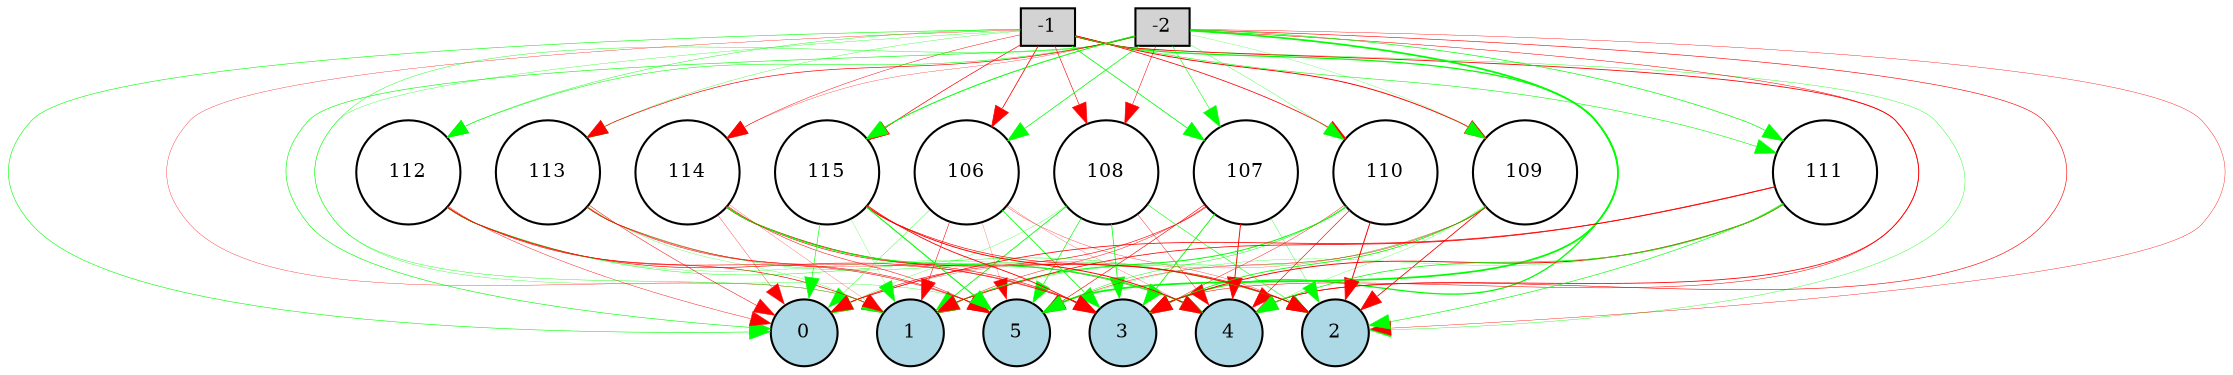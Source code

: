 digraph {
	node [fontsize=9 height=0.2 shape=circle width=0.2]
	-1 [fillcolor=lightgray shape=box style=filled]
	-2 [fillcolor=lightgray shape=box style=filled]
	0 [fillcolor=lightblue style=filled]
	1 [fillcolor=lightblue style=filled]
	2 [fillcolor=lightblue style=filled]
	3 [fillcolor=lightblue style=filled]
	4 [fillcolor=lightblue style=filled]
	5 [fillcolor=lightblue style=filled]
	106 [fillcolor=white style=filled]
	107 [fillcolor=white style=filled]
	108 [fillcolor=white style=filled]
	109 [fillcolor=white style=filled]
	110 [fillcolor=white style=filled]
	111 [fillcolor=white style=filled]
	112 [fillcolor=white style=filled]
	113 [fillcolor=white style=filled]
	114 [fillcolor=white style=filled]
	115 [fillcolor=white style=filled]
	-1 -> 106 [color=red penwidth=0.37950323256161367 style=solid]
	-1 -> 107 [color=green penwidth=0.3837349255716631 style=solid]
	-1 -> 108 [color=red penwidth=0.290793115051325 style=solid]
	-1 -> 109 [color=red penwidth=0.4639472310923036 style=solid]
	-1 -> 110 [color=red penwidth=0.37870274001753235 style=solid]
	-1 -> 111 [color=green penwidth=0.27998657340372335 style=solid]
	-1 -> 112 [color=green penwidth=0.2084426973241572 style=solid]
	-1 -> 113 [color=green penwidth=0.158648082505189 style=solid]
	-1 -> 114 [color=red penwidth=0.22256673643893482 style=solid]
	-1 -> 115 [color=red penwidth=0.3333418202392123 style=solid]
	-2 -> 106 [color=green penwidth=0.36346886458105165 style=solid]
	-2 -> 107 [color=green penwidth=0.2588879669990314 style=solid]
	-2 -> 108 [color=red penwidth=0.2552726629188923 style=solid]
	-2 -> 109 [color=green penwidth=0.1155165856624601 style=solid]
	-2 -> 110 [color=green penwidth=0.1557143772973438 style=solid]
	-2 -> 111 [color=green penwidth=0.3353898774770172 style=solid]
	-2 -> 112 [color=green penwidth=0.25794027624438065 style=solid]
	-2 -> 113 [color=red penwidth=0.32673978297510375 style=solid]
	-2 -> 114 [color=red penwidth=0.1451144095156625 style=solid]
	-2 -> 115 [color=green penwidth=0.48214636298743874 style=solid]
	106 -> 0 [color=green penwidth=0.1774974357001174 style=solid]
	106 -> 1 [color=red penwidth=0.25917582504636927 style=solid]
	106 -> 2 [color=red penwidth=0.15659846240320136 style=solid]
	106 -> 3 [color=green penwidth=0.36527774701963134 style=solid]
	106 -> 4 [color=red penwidth=0.11631893357475026 style=solid]
	106 -> 5 [color=red penwidth=0.10510513040573839 style=solid]
	107 -> 0 [color=red penwidth=0.30012588566211323 style=solid]
	107 -> 1 [color=red penwidth=0.21913636755602267 style=solid]
	107 -> 2 [color=green penwidth=0.17135838992090996 style=solid]
	107 -> 3 [color=green penwidth=0.4395917674908598 style=solid]
	107 -> 4 [color=red penwidth=0.45816332816356 style=solid]
	107 -> 5 [color=red penwidth=0.2975369563748623 style=solid]
	108 -> 0 [color=green penwidth=0.13536760226115602 style=solid]
	108 -> 1 [color=green penwidth=0.4067451239949642 style=solid]
	108 -> 2 [color=green penwidth=0.26963600391726883 style=solid]
	108 -> 3 [color=green penwidth=0.35738094340411675 style=solid]
	108 -> 4 [color=red penwidth=0.1888247377696271 style=solid]
	108 -> 5 [color=green penwidth=0.3262479564156056 style=solid]
	109 -> 0 [color=red penwidth=0.11579107556370989 style=solid]
	109 -> 1 [color=green penwidth=0.18933831206114093 style=solid]
	109 -> 2 [color=red penwidth=0.40970966646939944 style=solid]
	109 -> 3 [color=green penwidth=0.4050412349602682 style=solid]
	109 -> 4 [color=green penwidth=0.13122954397999734 style=solid]
	109 -> 5 [color=red penwidth=0.1947224063375707 style=solid]
	110 -> 0 [color=green penwidth=0.1002842049277426 style=dotted]
	110 -> 1 [color=green penwidth=0.4716777605824183 style=solid]
	110 -> 2 [color=red penwidth=0.4859268193101298 style=solid]
	110 -> 3 [color=red penwidth=0.20723736543556603 style=solid]
	110 -> 4 [color=red penwidth=0.305698384585277 style=solid]
	110 -> 5 [color=green penwidth=0.22828183624844314 style=solid]
	111 -> 0 [color=red penwidth=0.3841257767087476 style=solid]
	111 -> 1 [color=red penwidth=0.3814791397697964 style=solid]
	111 -> 2 [color=green penwidth=0.3031340468012296 style=solid]
	111 -> 3 [color=red penwidth=0.4629436914338442 style=solid]
	111 -> 4 [color=green penwidth=0.3594490406419545 style=solid]
	111 -> 5 [color=green penwidth=0.14143585947790516 style=solid]
	112 -> 0 [color=red penwidth=0.207780515267217 style=solid]
	112 -> 1 [color=red penwidth=0.3156668687394356 style=solid]
	112 -> 2 [color=green penwidth=0.2150689316901977 style=solid]
	112 -> 3 [color=red penwidth=0.3180953617741129 style=solid]
	112 -> 4 [color=green penwidth=0.14201629114660944 style=solid]
	112 -> 5 [color=red penwidth=0.2817018844991979 style=solid]
	113 -> 0 [color=red penwidth=0.24346091569163875 style=solid]
	113 -> 1 [color=green penwidth=0.13169559863366598 style=solid]
	113 -> 2 [color=green penwidth=0.19334733731532883 style=solid]
	113 -> 3 [color=red penwidth=0.21138994993509463 style=solid]
	113 -> 4 [color=red penwidth=0.14621267447881406 style=solid]
	113 -> 5 [color=red penwidth=0.26888428980512014 style=solid]
	114 -> 0 [color=red penwidth=0.15393365378638255 style=solid]
	114 -> 1 [color=red penwidth=0.11553046962722277 style=solid]
	114 -> 2 [color=red penwidth=0.47403463566806736 style=solid]
	114 -> 3 [color=red penwidth=0.2880819501179295 style=solid]
	114 -> 4 [color=green penwidth=0.5366017703017725 style=solid]
	114 -> 5 [color=red penwidth=0.24545915271200983 style=solid]
	115 -> 0 [color=green penwidth=0.30028623396830656 style=solid]
	115 -> 1 [color=green penwidth=0.11787978812797294 style=solid]
	115 -> 2 [color=red penwidth=0.31688813570778696 style=solid]
	115 -> 3 [color=red penwidth=0.4236767929904539 style=solid]
	115 -> 4 [color=red penwidth=0.47575181077973916 style=solid]
	115 -> 5 [color=green penwidth=0.5314878828209917 style=solid]
	-1 -> 0 [color=green penwidth=0.2834713522693201 style=solid]
	-1 -> 1 [color=red penwidth=0.16417777195368255 style=solid]
	-1 -> 2 [color=green penwidth=0.18726531604739238 style=solid]
	-1 -> 3 [color=green penwidth=0.617260786738025 style=solid]
	-1 -> 4 [color=red penwidth=0.4063575377064169 style=solid]
	-1 -> 5 [color=green penwidth=0.16223541931284002 style=solid]
	-2 -> 0 [color=green penwidth=0.29563709874019495 style=solid]
	-2 -> 1 [color=green penwidth=0.20216493623574994 style=solid]
	-2 -> 2 [color=red penwidth=0.19102891437296954 style=solid]
	-2 -> 3 [color=red penwidth=0.25283129451287945 style=solid]
	-2 -> 4 [color=red penwidth=0.29422885770434104 style=solid]
	-2 -> 5 [color=green penwidth=0.8461121996807236 style=solid]
}
